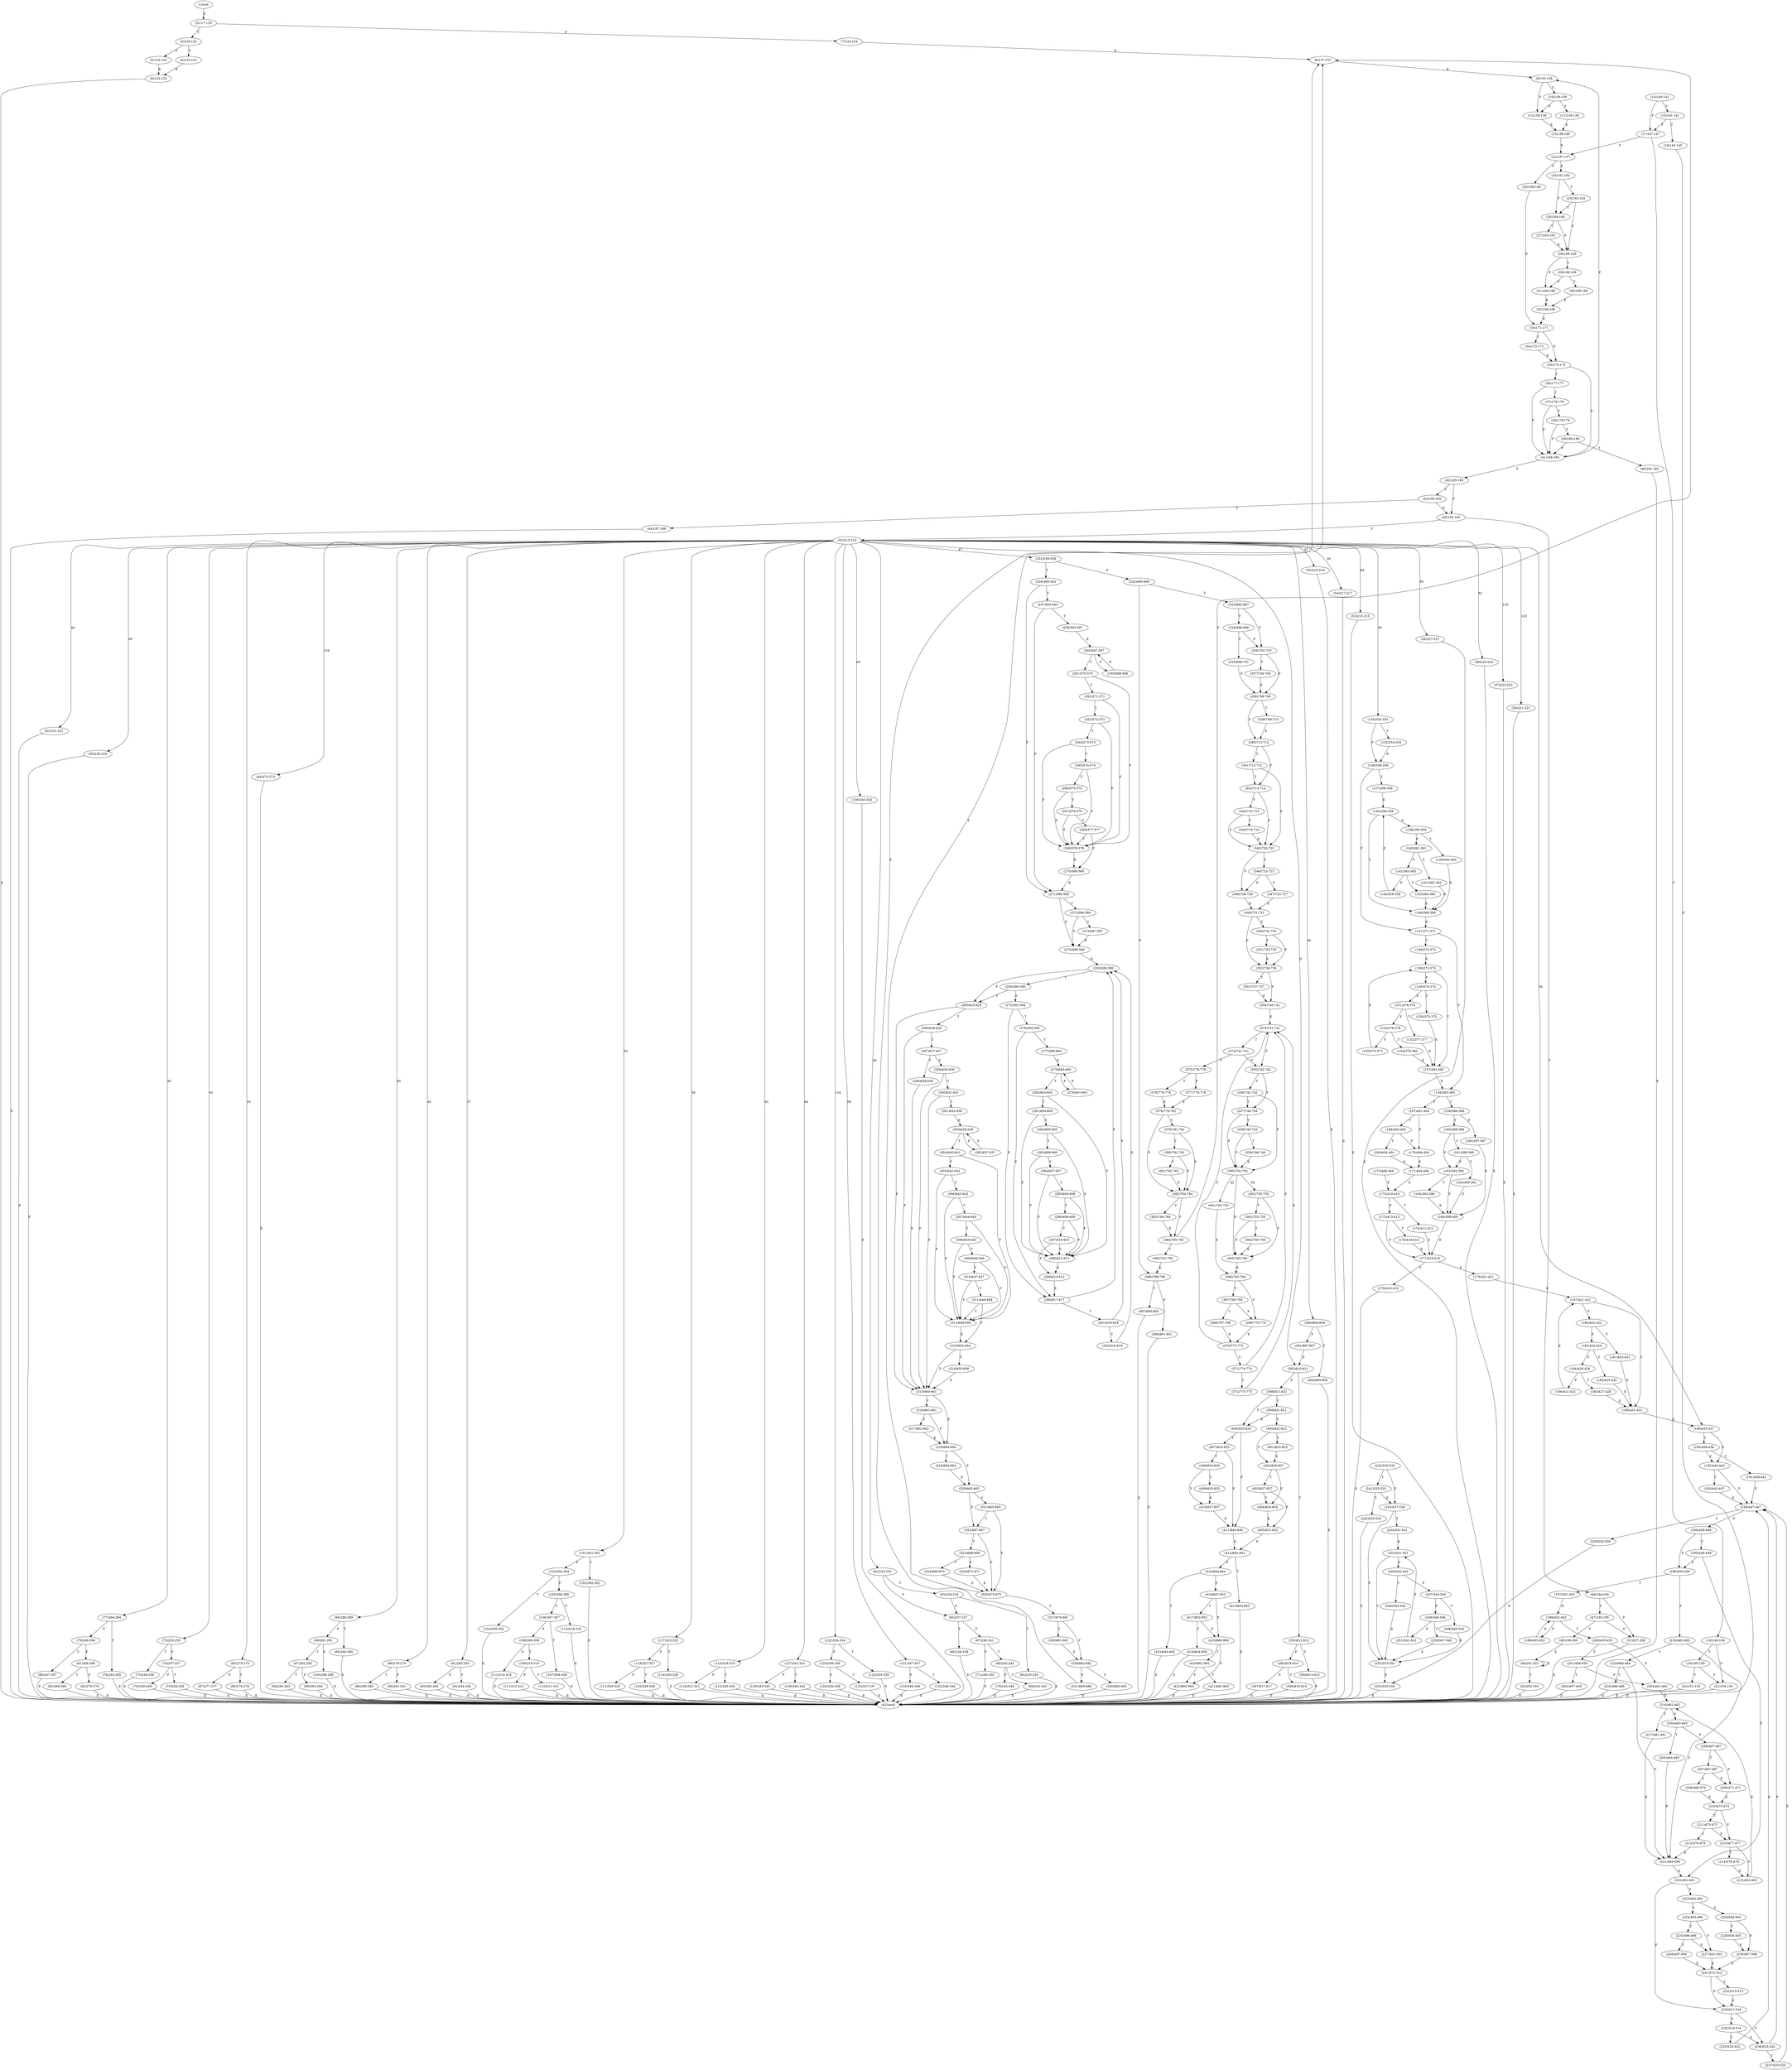 digraph "" { 
1[ label="(1)root"];
2[ label="(2)117-119"];
3[ label="(3)120-122"];
4[ label="(4)122-122"];
5[ label="(5)122-122"];
6[ label="(6)122-122"];
7[ label="(7)124-124"];
8[ label="(8)127-133"];
9[ label="(9)135-138"];
10[ label="(10)139-139"];
11[ label="(11)138-138"];
12[ label="(12)138-138"];
13[ label="(13)138-140"];
14[ label="(14)140-141"];
15[ label="(15)141-141"];
17[ label="(17)147-147"];
16[ label="(16)143-145"];
19[ label="(19)150-150"];
18[ label="(18)149-149"];
21[ label="(21)154-154"];
20[ label="(20)151-152"];
23[ label="(23)158-160"];
22[ label="(22)157-157"];
25[ label="(25)162-162"];
24[ label="(24)161-162"];
27[ label="(27)165-165"];
26[ label="(26)164-164"];
29[ label="(29)169-169"];
28[ label="(28)169-169"];
31[ label="(31)168-168"];
30[ label="(30)168-168"];
34[ label="(34)172-172"];
35[ label="(35)175-175"];
32[ label="(32)168-168"];
33[ label="(33)171-171"];
38[ label="(38)179-179"];
39[ label="(39)180-180"];
36[ label="(36)177-177"];
37[ label="(37)178-178"];
42[ label="(42)185-185"];
43[ label="(43)185-185"];
40[ label="(40)181-182"];
41[ label="(41)184-184"];
46[ label="(46)194-194"];
47[ label="(47)195-195"];
44[ label="(44)187-189"];
45[ label="(45)192-192"];
51[ label="(51)207-208"];
50[ label="(50)202-205"];
49[ label="(49)201-201"];
48[ label="(48)199-200"];
55[ label="(55)219-219"];
54[ label="(54)217-217"];
53[ label="(53)215-215"];
52[ label="(52)213-213"];
59[ label="(59)227-227"];
58[ label="(58)225-225"];
57[ label="(57)223-223"];
56[ label="(56)221-221"];
63[ label="(63)234-234"];
62[ label="(62)233-233"];
61[ label="(61)231-231"];
60[ label="(60)229-229"];
68[ label="(68)242-242"];
69[ label="(69)243-243"];
70[ label="(70)245-246"];
71[ label="(71)249-250"];
64[ label="(64)235-235"];
65[ label="(65)237-237"];
66[ label="(66)238-238"];
67[ label="(67)240-241"];
76[ label="(76)259-259"];
77[ label="(77)264-264"];
78[ label="(78)265-265"];
79[ label="(79)266-266"];
72[ label="(72)255-255"];
73[ label="(73)256-256"];
74[ label="(74)257-257"];
75[ label="(75)258-258"];
85[ label="(85)275-275"];
84[ label="(84)273-273"];
87[ label="(87)277-277"];
86[ label="(86)276-276"];
81[ label="(81)268-268"];
80[ label="(80)267-267"];
83[ label="(83)270-270"];
82[ label="(82)269-269"];
93[ label="(93)285-285"];
92[ label="(92)284-284"];
95[ label="(95)290-290"];
94[ label="(94)289-289"];
89[ label="(89)280-280"];
88[ label="(88)279-279"];
91[ label="(91)283-283"];
90[ label="(90)281-281"];
102[ label="(102)302-302"];
103[ label="(103)304-304"];
100[ label="(100)296-296"];
101[ label="(101)301-301"];
98[ label="(98)293-293"];
99[ label="(99)294-294"];
96[ label="(96)291-291"];
97[ label="(97)292-292"];
110[ label="(110)311-311"];
111[ label="(111)312-312"];
108[ label="(108)309-309"];
109[ label="(109)310-310"];
106[ label="(106)307-307"];
107[ label="(107)308-308"];
104[ label="(104)305-305"];
105[ label="(105)306-306"];
119[ label="(119)327-327"];
118[ label="(118)326-326"];
117[ label="(117)325-325"];
116[ label="(116)321-321"];
115[ label="(115)320-320"];
114[ label="(114)319-319"];
113[ label="(113)316-316"];
112[ label="(112)314-314"];
127[ label="(127)341-341"];
126[ label="(126)338-338"];
125[ label="(125)337-337"];
124[ label="(124)336-336"];
123[ label="(123)335-335"];
122[ label="(122)334-334"];
121[ label="(121)329-329"];
120[ label="(120)328-328"];
137[ label="(137)358-358"];
136[ label="(136)356-356"];
139[ label="(139)360-360"];
138[ label="(138)359-359"];
141[ label="(141)362-362"];
140[ label="(140)361-361"];
143[ label="(143)364-365"];
142[ label="(142)363-363"];
129[ label="(129)343-343"];
128[ label="(128)342-342"];
131[ label="(131)347-347"];
130[ label="(130)345-345"];
133[ label="(133)349-349"];
132[ label="(132)348-348"];
135[ label="(135)354-354"];
134[ label="(134)353-353"];
152[ label="(152)377-377"];
153[ label="(153)378-378"];
154[ label="(154)379-380"];
155[ label="(155)373-373"];
156[ label="(156)373-373"];
157[ label="(157)383-383"];
158[ label="(158)385-385"];
159[ label="(159)386-386"];
144[ label="(144)358-358"];
145[ label="(145)358-358"];
146[ label="(146)368-368"];
147[ label="(147)371-371"];
148[ label="(148)373-373"];
149[ label="(149)374-374"];
150[ label="(150)375-375"];
151[ label="(151)376-376"];
171[ label="(171)404-406"];
170[ label="(170)404-404"];
169[ label="(169)404-404"];
168[ label="(168)405-405"];
175[ label="(175)413-413"];
174[ label="(174)411-412"];
173[ label="(173)410-410"];
172[ label="(172)406-408"];
163[ label="(163)392-392"];
162[ label="(162)390-391"];
161[ label="(161)389-389"];
160[ label="(160)388-389"];
167[ label="(167)401-404"];
166[ label="(166)399-400"];
165[ label="(165)397-397"];
164[ label="(164)393-396"];
186[ label="(186)421-421"];
187[ label="(187)421-421"];
184[ label="(184)426-426"];
185[ label="(185)427-428"];
190[ label="(190)438-438"];
191[ label="(191)439-441"];
188[ label="(188)431-431"];
189[ label="(189)435-437"];
178[ label="(178)419-419"];
179[ label="(179)421-421"];
176[ label="(176)414-414"];
177[ label="(177)418-418"];
182[ label="(182)424-424"];
183[ label="(183)425-425"];
180[ label="(180)422-422"];
181[ label="(181)423-423"];
205[ label="(205)464-465"];
204[ label="(204)463-463"];
207[ label="(207)467-467"];
206[ label="(206)467-467"];
201[ label="(201)456-456"];
200[ label="(200)455-455"];
203[ label="(203)461-462"];
202[ label="(202)457-459"];
197[ label="(197)451-452"];
196[ label="(196)450-450"];
199[ label="(199)452-452"];
198[ label="(198)453-453"];
193[ label="(193)443-447"];
192[ label="(192)442-442"];
195[ label="(195)449-449"];
194[ label="(194)449-449"];
220[ label="(220)486-486"];
221[ label="(221)489-489"];
222[ label="(222)491-491"];
223[ label="(223)492-492"];
216[ label="(216)462-462"];
217[ label="(217)481-481"];
218[ label="(218)482-483"];
219[ label="(219)484-484"];
212[ label="(212)474-475"];
213[ label="(213)477-477"];
214[ label="(214)478-478"];
215[ label="(215)462-462"];
208[ label="(208)468-470"];
209[ label="(209)471-471"];
210[ label="(210)473-473"];
211[ label="(211)473-473"];
239[ label="(239)530-530"];
238[ label="(238)447-447"];
237[ label="(237)525-525"];
236[ label="(236)523-524"];
235[ label="(235)520-522"];
234[ label="(234)519-519"];
233[ label="(233)517-518"];
232[ label="(232)513-513"];
231[ label="(231)511-512"];
230[ label="(230)507-508"];
229[ label="(229)505-505"];
228[ label="(228)504-504"];
227[ label="(227)501-503"];
226[ label="(226)497-500"];
225[ label="(225)496-496"];
224[ label="(224)493-496"];
254[ label="(254)555-555"];
255[ label="(255)559-559"];
252[ label="(252)541-541"];
253[ label="(253)553-553"];
250[ label="(250)547-548"];
251[ label="(251)541-541"];
248[ label="(248)545-545"];
249[ label="(249)546-546"];
246[ label="(246)543-543"];
247[ label="(247)544-544"];
244[ label="(244)541-541"];
245[ label="(245)542-542"];
242[ label="(242)535-535"];
243[ label="(243)537-539"];
240[ label="(240)530-532"];
241[ label="(241)533-533"];
275[ label="(275)591-594"];
274[ label="(274)589-590"];
273[ label="(273)587-587"];
272[ label="(272)586-586"];
279[ label="(279)600-600"];
278[ label="(278)601-601"];
277[ label="(277)596-600"];
276[ label="(276)595-595"];
283[ label="(283)606-606"];
282[ label="(282)605-605"];
281[ label="(281)604-604"];
280[ label="(280)603-603"];
287[ label="(287)610-610"];
286[ label="(286)609-609"];
285[ label="(285)608-608"];
284[ label="(284)607-607"];
258[ label="(258)565-567"];
259[ label="(259)568-568"];
256[ label="(256)560-562"];
257[ label="(257)563-563"];
262[ label="(262)571-571"];
263[ label="(263)572-572"];
260[ label="(260)567-567"];
261[ label="(261)570-570"];
266[ label="(266)575-575"];
267[ label="(267)576-576"];
264[ label="(264)573-573"];
265[ label="(265)574-574"];
270[ label="(270)580-580"];
271[ label="(271)585-585"];
268[ label="(268)577-577"];
269[ label="(269)578-578"];
305[ label="(305)642-642"];
304[ label="(304)640-641"];
307[ label="(307)644-644"];
306[ label="(306)643-643"];
309[ label="(309)646-646"];
308[ label="(308)645-645"];
311[ label="(311)648-648"];
310[ label="(310)647-647"];
313[ label="(313)652-654"];
312[ label="(312)649-650"];
315[ label="(315)660-661"];
314[ label="(314)655-656"];
317[ label="(317)662-662"];
316[ label="(316)661-661"];
319[ label="(319)664-664"];
318[ label="(318)664-664"];
288[ label="(288)611-611"];
289[ label="(289)613-613"];
290[ label="(290)617-617"];
291[ label="(291)618-618"];
292[ label="(292)619-619"];
293[ label="(293)590-590"];
294[ label="(294)590-590"];
295[ label="(295)625-625"];
296[ label="(296)626-626"];
297[ label="(297)627-627"];
298[ label="(298)628-630"];
299[ label="(299)630-630"];
300[ label="(300)631-631"];
301[ label="(301)632-636"];
302[ label="(302)637-637"];
303[ label="(303)636-636"];
343[ label="(343)715-715"];
342[ label="(342)714-714"];
341[ label="(341)712-712"];
340[ label="(340)712-712"];
339[ label="(339)709-710"];
338[ label="(338)708-708"];
337[ label="(337)704-704"];
336[ label="(336)702-703"];
351[ label="(351)733-733"];
350[ label="(350)732-732"];
349[ label="(349)731-731"];
348[ label="(348)728-728"];
347[ label="(347)725-727"];
346[ label="(346)723-723"];
345[ label="(345)720-722"];
344[ label="(344)716-716"];
326[ label="(326)675-675"];
327[ label="(327)676-681"];
324[ label="(324)669-670"];
325[ label="(325)671-671"];
322[ label="(322)667-667"];
323[ label="(323)668-668"];
320[ label="(320)665-665"];
321[ label="(321)665-665"];
334[ label="(334)698-698"];
335[ label="(335)699-701"];
332[ label="(332)690-690"];
333[ label="(333)692-697"];
330[ label="(330)683-683"];
331[ label="(331)685-688"];
328[ label="(328)681-681"];
329[ label="(329)682-682"];
373[ label="(373)741-741"];
372[ label="(372)775-775"];
375[ label="(375)778-778"];
374[ label="(374)741-741"];
369[ label="(369)770-770"];
368[ label="(368)767-769"];
371[ label="(371)774-774"];
370[ label="(370)773-773"];
381[ label="(381)782-782"];
380[ label="(380)781-781"];
383[ label="(383)784-784"];
382[ label="(382)784-784"];
377[ label="(377)778-778"];
376[ label="(376)778-778"];
379[ label="(379)781-781"];
378[ label="(378)778-781"];
356[ label="(356)742-742"];
357[ label="(357)744-744"];
358[ label="(358)745-745"];
359[ label="(359)746-746"];
352[ label="(352)736-736"];
353[ label="(353)737-737"];
354[ label="(354)740-741"];
355[ label="(355)742-742"];
364[ label="(364)756-756"];
365[ label="(365)760-760"];
366[ label="(366)763-764"];
367[ label="(367)765-765"];
360[ label="(360)750-750"];
361[ label="(361)752-753"];
362[ label="(362)755-755"];
363[ label="(363)755-755"];
410[ label="(410)837-837"];
411[ label="(411)840-840"];
408[ label="(408)834-834"];
409[ label="(409)835-835"];
414[ label="(414)844-844"];
415[ label="(415)845-845"];
412[ label="(412)842-842"];
413[ label="(413)843-843"];
402[ label="(402)826-827"];
403[ label="(403)827-827"];
400[ label="(400)822-822"];
401[ label="(401)823-823"];
406[ label="(406)833-833"];
407[ label="(407)833-833"];
404[ label="(404)829-829"];
405[ label="(405)831-832"];
395[ label="(395)814-814"];
394[ label="(394)813-813"];
393[ label="(393)812-812"];
392[ label="(392)810-811"];
399[ label="(399)821-821"];
398[ label="(398)821-821"];
397[ label="(397)817-817"];
396[ label="(396)815-815"];
387[ label="(387)800-800"];
386[ label="(386)799-799"];
385[ label="(385)791-795"];
384[ label="(384)785-785"];
391[ label="(391)807-807"];
390[ label="(390)805-805"];
389[ label="(389)804-804"];
388[ label="(388)801-801"];
417[ label="(417)852-852"];
416[ label="(416)847-852"];
419[ label="(419)860-860"];
418[ label="(418)854-856"];
421[ label="(421)862-863"];
420[ label="(420)861-861"];
423[ label="(423)exit"];
422[ label="(422)865-865"];
1->2[ label="E"];
2->7[ label="F"];
2->3[ label="T"];
3->5[ label="F"];
3->4[ label="T"];
4->6[ label="E"];
5->6[ label="E"];
6->423[ label="E"];
7->8[ label="E"];
8->9[ label="E"];
9->12[ label="F"];
9->10[ label="T"];
10->12[ label="F"];
10->11[ label="T"];
11->13[ label="E"];
12->13[ label="E"];
13->22[ label="E"];
14->17[ label="F"];
14->15[ label="T"];
15->17[ label="F"];
15->16[ label="T"];
16->423[ label="E"];
17->22[ label="F"];
17->18[ label="T"];
18->21[ label="F"];
18->19[ label="T"];
19->21[ label="F"];
19->20[ label="T"];
20->423[ label="E"];
21->423[ label="E"];
22->24[ label="F"];
22->23[ label="T"];
23->33[ label="E"];
24->26[ label="F"];
24->25[ label="T"];
25->28[ label="F"];
25->26[ label="T"];
26->28[ label="F"];
26->27[ label="T"];
27->28[ label="E"];
28->31[ label="F"];
28->29[ label="T"];
29->31[ label="F"];
29->30[ label="T"];
30->32[ label="E"];
31->32[ label="E"];
32->33[ label="E"];
33->35[ label="F"];
33->34[ label="T"];
34->35[ label="E"];
35->41[ label="F"];
35->36[ label="T"];
36->41[ label="F"];
36->37[ label="T"];
37->41[ label="F"];
37->38[ label="T"];
38->41[ label="F"];
38->39[ label="T"];
39->41[ label="F"];
39->40[ label="T"];
40->423[ label="E"];
41->9[ label="F"];
41->42[ label="T"];
42->45[ label="F"];
42->43[ label="T"];
43->45[ label="F"];
43->44[ label="T"];
44->423[ label="E"];
45->52[ label="F"];
45->46[ label="T"];
46->51[ label="F"];
46->47[ label="T"];
47->51[ label="F"];
47->48[ label="T"];
48->49[ label="E"];
49->49[ label="F"];
49->50[ label="T"];
50->423[ label="E"];
51->423[ label="E"];
52->389[ label="26"];
52->85[ label="33"];
52->189[ label="34"];
52->91[ label="37"];
52->117[ label="38"];
52->134[ label="39"];
52->54[ label="40"];
52->55[ label="41"];
52->88[ label="42"];
52->72[ label="43"];
52->61[ label="44"];
52->77[ label="45"];
52->62[ label="46"];
52->255[ label="47"];
52->131[ label="58"];
52->60[ label="59"];
52->94[ label="60"];
52->114[ label="61"];
52->101[ label="62"];
52->130[ label="63"];
52->53[ label="64"];
52->58[ label="91"];
52->59[ label="93"];
52->127[ label="94"];
52->56[ label="123"];
52->122[ label="124"];
52->57[ label="125"];
52->84[ label="126"];
52->392[ label="D"];
53->423[ label="E"];
54->423[ label="E"];
55->423[ label="E"];
56->423[ label="E"];
57->423[ label="E"];
58->423[ label="E"];
59->423[ label="E"];
60->423[ label="E"];
61->423[ label="E"];
62->65[ label="F"];
62->63[ label="T"];
63->65[ label="F"];
63->64[ label="T"];
64->423[ label="E"];
65->67[ label="F"];
65->66[ label="T"];
66->423[ label="E"];
67->71[ label="F"];
67->68[ label="T"];
68->70[ label="F"];
68->69[ label="T"];
69->423[ label="E"];
70->423[ label="E"];
71->423[ label="E"];
72->74[ label="F"];
72->73[ label="T"];
73->423[ label="E"];
74->76[ label="F"];
74->75[ label="T"];
75->423[ label="E"];
76->423[ label="E"];
77->79[ label="F"];
77->78[ label="T"];
78->423[ label="E"];
79->81[ label="F"];
79->80[ label="T"];
80->423[ label="E"];
81->83[ label="F"];
81->82[ label="T"];
82->423[ label="E"];
83->423[ label="E"];
84->423[ label="E"];
85->87[ label="F"];
85->86[ label="T"];
86->423[ label="E"];
87->423[ label="E"];
88->90[ label="F"];
88->89[ label="T"];
89->423[ label="E"];
90->423[ label="E"];
91->93[ label="F"];
91->92[ label="T"];
92->423[ label="E"];
93->423[ label="E"];
94->96[ label="F"];
94->95[ label="T"];
95->423[ label="E"];
96->100[ label="F"];
96->97[ label="T"];
97->99[ label="F"];
97->98[ label="T"];
98->423[ label="E"];
99->423[ label="E"];
100->423[ label="E"];
101->103[ label="F"];
101->102[ label="T"];
102->423[ label="E"];
103->105[ label="F"];
103->104[ label="T"];
104->423[ label="E"];
105->113[ label="F"];
105->106[ label="T"];
106->108[ label="F"];
106->107[ label="T"];
107->423[ label="E"];
108->112[ label="F"];
108->109[ label="T"];
109->111[ label="F"];
109->110[ label="T"];
110->423[ label="E"];
111->423[ label="E"];
112->423[ label="E"];
113->423[ label="E"];
114->116[ label="F"];
114->115[ label="T"];
115->423[ label="E"];
116->423[ label="E"];
117->119[ label="F"];
117->118[ label="T"];
118->423[ label="E"];
119->121[ label="F"];
119->120[ label="T"];
120->423[ label="E"];
121->423[ label="E"];
122->124[ label="F"];
122->123[ label="T"];
123->423[ label="E"];
124->126[ label="F"];
124->125[ label="T"];
125->423[ label="E"];
126->423[ label="E"];
127->129[ label="F"];
127->128[ label="T"];
128->423[ label="E"];
129->423[ label="E"];
130->423[ label="E"];
131->133[ label="F"];
131->132[ label="T"];
132->423[ label="E"];
133->423[ label="E"];
134->136[ label="F"];
134->135[ label="T"];
135->136[ label="E"];
136->147[ label="F"];
136->137[ label="T"];
137->145[ label="E"];
138->140[ label="F"];
138->139[ label="T"];
139->146[ label="E"];
140->142[ label="F"];
140->141[ label="T"];
141->146[ label="E"];
142->144[ label="F"];
142->143[ label="T"];
143->146[ label="E"];
144->145[ label="E"];
145->138[ label="F"];
145->146[ label="T"];
146->147[ label="E"];
147->158[ label="F"];
147->148[ label="T"];
148->156[ label="E"];
149->151[ label="F"];
149->150[ label="T"];
150->157[ label="E"];
151->153[ label="F"];
151->152[ label="T"];
152->157[ label="E"];
153->155[ label="F"];
153->154[ label="T"];
154->157[ label="E"];
155->156[ label="E"];
156->149[ label="F"];
156->157[ label="T"];
157->158[ label="E"];
158->167[ label="F"];
158->159[ label="T"];
159->165[ label="F"];
159->160[ label="T"];
160->163[ label="F"];
160->161[ label="T"];
161->163[ label="F"];
161->162[ label="T"];
162->166[ label="E"];
163->166[ label="F"];
163->164[ label="T"];
164->166[ label="E"];
165->166[ label="E"];
166->177[ label="E"];
167->170[ label="F"];
167->168[ label="T"];
168->170[ label="F"];
168->169[ label="T"];
169->171[ label="E"];
170->171[ label="E"];
171->173[ label="E"];
172->173[ label="E"];
173->175[ label="F"];
173->174[ label="T"];
174->177[ label="E"];
175->177[ label="F"];
175->176[ label="T"];
176->177[ label="E"];
177->179[ label="F"];
177->178[ label="T"];
178->423[ label="E"];
179->187[ label="E"];
180->182[ label="F"];
180->181[ label="T"];
181->188[ label="E"];
182->184[ label="F"];
182->183[ label="T"];
183->188[ label="E"];
184->186[ label="F"];
184->185[ label="T"];
185->188[ label="E"];
186->187[ label="E"];
187->180[ label="F"];
187->188[ label="T"];
188->189[ label="E"];
189->192[ label="F"];
189->190[ label="T"];
190->192[ label="F"];
190->191[ label="T"];
191->238[ label="E"];
192->238[ label="F"];
192->193[ label="T"];
193->238[ label="E"];
194->196[ label="F"];
194->195[ label="T"];
195->222[ label="F"];
195->196[ label="T"];
196->218[ label="F"];
196->197[ label="T"];
197->199[ label="E"];
198->199[ label="E"];
199->198[ label="F"];
199->200[ label="T"];
200->203[ label="F"];
200->201[ label="T"];
201->203[ label="F"];
201->202[ label="T"];
202->423[ label="E"];
203->216[ label="E"];
204->206[ label="F"];
204->205[ label="T"];
205->221[ label="E"];
206->209[ label="F"];
206->207[ label="T"];
207->209[ label="F"];
207->208[ label="T"];
208->210[ label="E"];
209->210[ label="E"];
210->213[ label="F"];
210->211[ label="T"];
211->213[ label="F"];
211->212[ label="T"];
212->221[ label="E"];
213->215[ label="F"];
213->214[ label="T"];
214->215[ label="E"];
215->216[ label="E"];
216->204[ label="F"];
216->217[ label="T"];
217->221[ label="E"];
218->221[ label="F"];
218->219[ label="T"];
219->221[ label="F"];
219->220[ label="T"];
220->423[ label="E"];
221->222[ label="E"];
222->233[ label="F"];
222->223[ label="T"];
223->228[ label="F"];
223->224[ label="T"];
224->227[ label="F"];
224->225[ label="T"];
225->227[ label="F"];
225->226[ label="T"];
226->231[ label="E"];
227->231[ label="E"];
228->230[ label="F"];
228->229[ label="T"];
229->230[ label="E"];
230->231[ label="E"];
231->233[ label="F"];
231->232[ label="T"];
232->233[ label="E"];
233->236[ label="F"];
233->234[ label="T"];
234->236[ label="F"];
234->235[ label="T"];
235->238[ label="E"];
236->238[ label="F"];
236->237[ label="T"];
237->238[ label="E"];
238->194[ label="F"];
238->239[ label="T"];
239->254[ label="E"];
240->243[ label="F"];
240->241[ label="T"];
241->243[ label="F"];
241->242[ label="T"];
242->423[ label="E"];
243->253[ label="F"];
243->244[ label="T"];
244->252[ label="E"];
245->247[ label="F"];
245->246[ label="T"];
246->253[ label="E"];
247->249[ label="F"];
247->248[ label="T"];
248->253[ label="E"];
249->251[ label="F"];
249->250[ label="T"];
250->253[ label="E"];
251->252[ label="E"];
252->245[ label="F"];
252->253[ label="T"];
253->254[ label="E"];
254->423[ label="E"];
255->332[ label="F"];
255->256[ label="T"];
256->271[ label="F"];
256->257[ label="T"];
257->271[ label="F"];
257->258[ label="T"];
258->260[ label="E"];
259->260[ label="E"];
260->259[ label="F"];
260->261[ label="T"];
261->269[ label="F"];
261->262[ label="T"];
262->269[ label="F"];
262->263[ label="T"];
263->269[ label="F"];
263->264[ label="T"];
264->269[ label="F"];
264->265[ label="T"];
265->269[ label="F"];
265->266[ label="T"];
266->269[ label="F"];
266->267[ label="T"];
267->269[ label="F"];
267->268[ label="T"];
268->270[ label="F"];
268->269[ label="T"];
269->270[ label="E"];
270->271[ label="E"];
271->274[ label="F"];
271->272[ label="T"];
272->274[ label="F"];
272->273[ label="T"];
273->274[ label="E"];
274->293[ label="E"];
275->290[ label="F"];
275->276[ label="T"];
276->290[ label="F"];
276->277[ label="T"];
277->279[ label="E"];
278->279[ label="E"];
279->278[ label="F"];
279->280[ label="T"];
280->288[ label="F"];
280->281[ label="T"];
281->288[ label="F"];
281->282[ label="T"];
282->288[ label="F"];
282->283[ label="T"];
283->288[ label="F"];
283->284[ label="T"];
284->288[ label="F"];
284->285[ label="T"];
285->288[ label="F"];
285->286[ label="T"];
286->288[ label="F"];
286->287[ label="T"];
287->289[ label="F"];
287->288[ label="T"];
288->289[ label="E"];
289->290[ label="E"];
290->293[ label="F"];
290->291[ label="T"];
291->293[ label="F"];
291->292[ label="T"];
292->293[ label="E"];
293->295[ label="F"];
293->294[ label="T"];
294->275[ label="F"];
294->295[ label="T"];
295->315[ label="F"];
295->296[ label="T"];
296->315[ label="F"];
296->297[ label="T"];
297->299[ label="F"];
297->298[ label="T"];
298->315[ label="E"];
299->315[ label="F"];
299->300[ label="T"];
300->315[ label="F"];
300->301[ label="T"];
301->303[ label="E"];
302->303[ label="E"];
303->302[ label="F"];
303->304[ label="T"];
304->312[ label="F"];
304->305[ label="T"];
305->312[ label="F"];
305->306[ label="T"];
306->312[ label="F"];
306->307[ label="T"];
307->312[ label="F"];
307->308[ label="T"];
308->312[ label="F"];
308->309[ label="T"];
309->312[ label="F"];
309->310[ label="T"];
310->312[ label="F"];
310->311[ label="T"];
311->313[ label="F"];
311->312[ label="T"];
312->313[ label="E"];
313->315[ label="F"];
313->314[ label="T"];
314->315[ label="E"];
315->318[ label="F"];
315->316[ label="T"];
316->318[ label="F"];
316->317[ label="T"];
317->318[ label="E"];
318->320[ label="F"];
318->319[ label="T"];
319->320[ label="E"];
320->322[ label="F"];
320->321[ label="T"];
321->326[ label="F"];
321->322[ label="T"];
322->326[ label="F"];
322->323[ label="T"];
323->325[ label="F"];
323->324[ label="T"];
324->326[ label="E"];
325->326[ label="E"];
326->8[ label="F"];
326->327[ label="T"];
327->329[ label="F"];
327->328[ label="T"];
328->329[ label="E"];
329->331[ label="F"];
329->330[ label="T"];
330->423[ label="E"];
331->8[ label="E"];
332->386[ label="F"];
332->333[ label="T"];
333->336[ label="F"];
333->334[ label="T"];
334->336[ label="F"];
334->335[ label="T"];
335->338[ label="E"];
336->338[ label="F"];
336->337[ label="T"];
337->338[ label="E"];
338->340[ label="F"];
338->339[ label="T"];
339->340[ label="E"];
340->342[ label="F"];
340->341[ label="T"];
341->345[ label="F"];
341->342[ label="T"];
342->345[ label="F"];
342->343[ label="T"];
343->345[ label="F"];
343->344[ label="T"];
344->345[ label="E"];
345->348[ label="F"];
345->346[ label="T"];
346->348[ label="F"];
346->347[ label="T"];
347->349[ label="E"];
348->349[ label="E"];
349->352[ label="F"];
349->350[ label="T"];
350->352[ label="F"];
350->351[ label="T"];
351->352[ label="E"];
352->354[ label="F"];
352->353[ label="T"];
353->354[ label="E"];
354->373[ label="E"];
355->357[ label="F"];
355->356[ label="T"];
356->360[ label="F"];
356->357[ label="T"];
357->360[ label="F"];
357->358[ label="T"];
358->360[ label="F"];
358->359[ label="T"];
359->360[ label="E"];
360->361[ label="42"];
360->362[ label="64"];
360->365[ label="D"];
361->366[ label="E"];
362->365[ label="F"];
362->363[ label="T"];
363->365[ label="F"];
363->364[ label="T"];
364->365[ label="E"];
365->366[ label="E"];
366->369[ label="F"];
366->367[ label="T"];
367->369[ label="F"];
367->368[ label="T"];
368->370[ label="E"];
369->370[ label="E"];
370->373[ label="F"];
370->371[ label="T"];
371->373[ label="F"];
371->372[ label="T"];
372->373[ label="E"];
373->355[ label="F"];
373->374[ label="T"];
374->355[ label="F"];
374->375[ label="T"];
375->377[ label="F"];
375->376[ label="T"];
376->378[ label="E"];
377->378[ label="E"];
378->382[ label="F"];
378->379[ label="T"];
379->382[ label="F"];
379->380[ label="T"];
380->382[ label="F"];
380->381[ label="T"];
381->382[ label="E"];
382->384[ label="F"];
382->383[ label="T"];
383->384[ label="E"];
384->8[ label="F"];
384->385[ label="T"];
385->386[ label="E"];
386->388[ label="F"];
386->387[ label="T"];
387->423[ label="E"];
388->423[ label="E"];
389->391[ label="F"];
389->390[ label="T"];
390->423[ label="E"];
391->392[ label="E"];
392->398[ label="F"];
392->393[ label="T"];
393->395[ label="F"];
393->394[ label="T"];
394->423[ label="E"];
395->397[ label="F"];
395->396[ label="T"];
396->423[ label="E"];
397->423[ label="E"];
398->406[ label="F"];
398->399[ label="T"];
399->406[ label="F"];
399->400[ label="T"];
400->402[ label="F"];
400->401[ label="T"];
401->402[ label="E"];
402->404[ label="F"];
402->403[ label="T"];
403->405[ label="F"];
403->404[ label="T"];
404->405[ label="E"];
405->412[ label="E"];
406->411[ label="F"];
406->407[ label="T"];
407->411[ label="F"];
407->408[ label="T"];
408->410[ label="F"];
408->409[ label="T"];
409->410[ label="E"];
410->411[ label="E"];
411->412[ label="E"];
412->414[ label="F"];
412->413[ label="T"];
413->423[ label="E"];
414->416[ label="F"];
414->415[ label="T"];
415->423[ label="E"];
416->419[ label="F"];
416->417[ label="T"];
417->419[ label="F"];
417->418[ label="T"];
418->423[ label="E"];
419->422[ label="F"];
419->420[ label="T"];
420->422[ label="F"];
420->421[ label="T"];
421->423[ label="E"];
422->423[ label="E"];
}